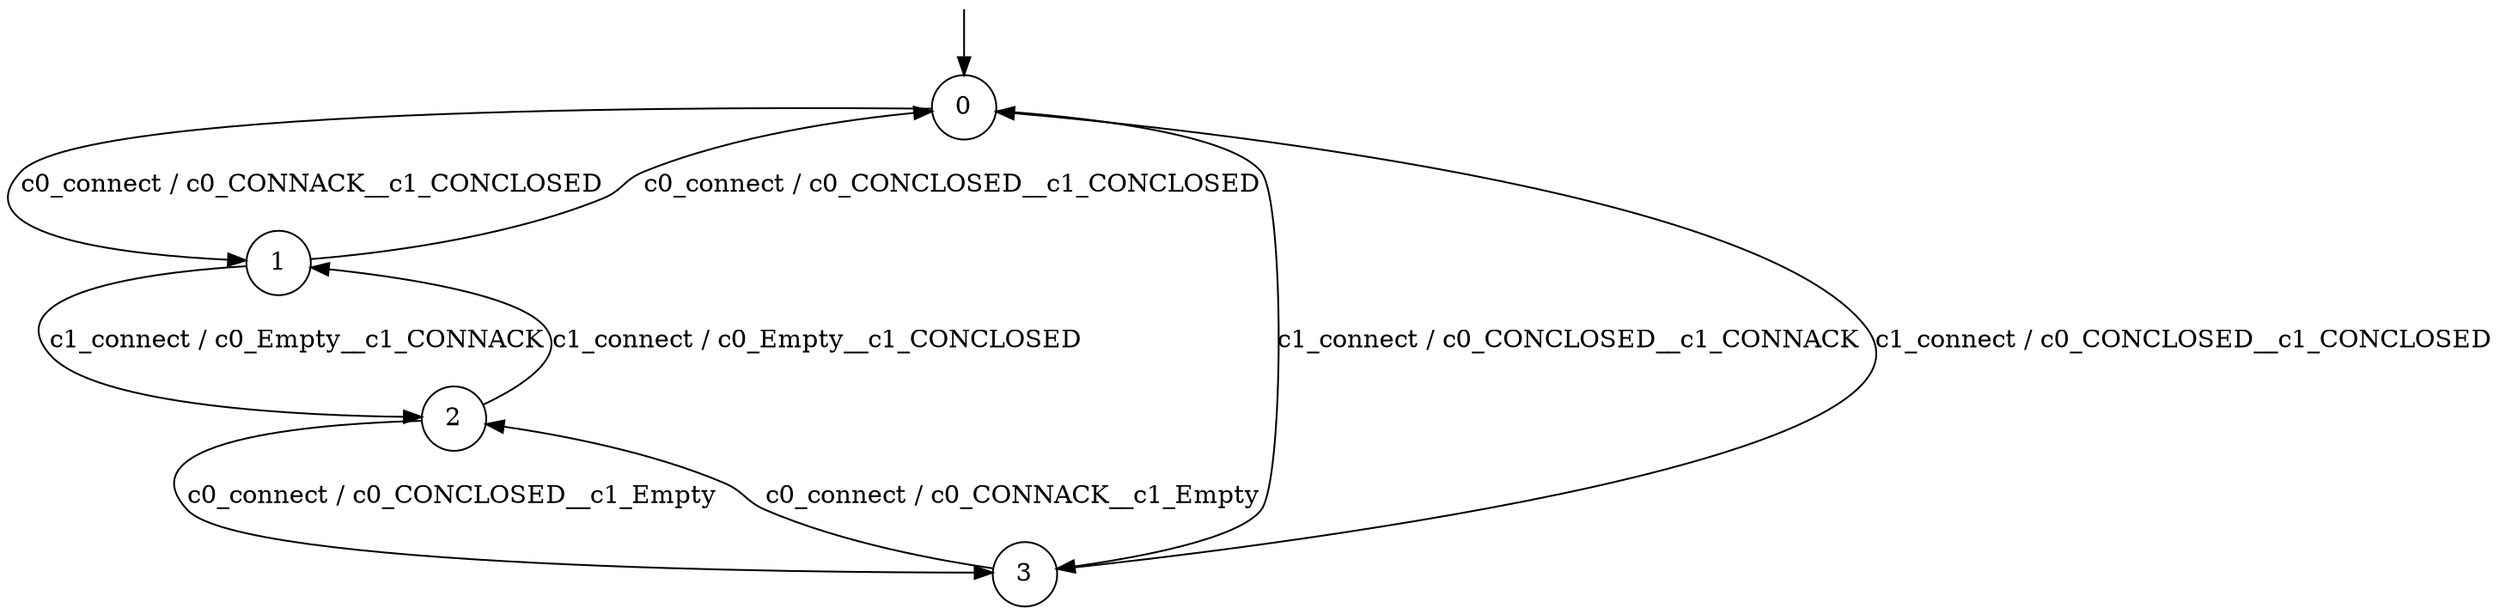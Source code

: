 digraph g {

	s0 [shape="circle" label="0"];
	s1 [shape="circle" label="1"];
	s2 [shape="circle" label="2"];
	s3 [shape="circle" label="3"];
	s0 -> s1 [label="c0_connect / c0_CONNACK__c1_CONCLOSED"];
	s1 -> s0 [label="c0_connect / c0_CONCLOSED__c1_CONCLOSED"];
	s1 -> s2 [label="c1_connect / c0_Empty__c1_CONNACK"];
	s2 -> s1 [label="c1_connect / c0_Empty__c1_CONCLOSED"];
	s0 -> s3 [label="c1_connect / c0_CONCLOSED__c1_CONNACK"];
	s3 -> s0 [label="c1_connect / c0_CONCLOSED__c1_CONCLOSED"];
	s3 -> s2 [label="c0_connect / c0_CONNACK__c1_Empty"];
	s2 -> s3 [label="c0_connect / c0_CONCLOSED__c1_Empty"];

__start0 [label="" shape="none" width="0" height="0"];
__start0 -> s0;

}
